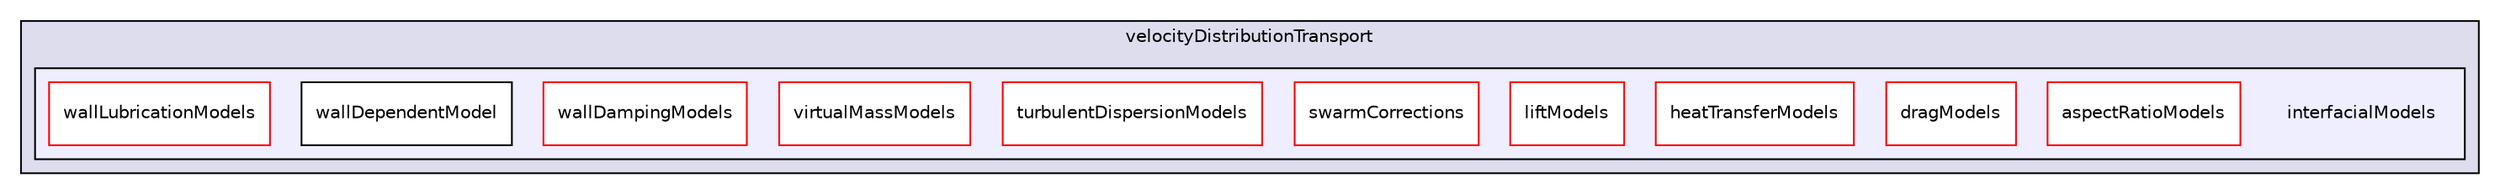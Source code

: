 digraph "interfacialModels" {
  bgcolor=transparent;
  compound=true
  node [ fontsize="10", fontname="Helvetica"];
  edge [ labelfontsize="10", labelfontname="Helvetica"];
  subgraph clusterdir_10d1a8eca2888f4b01ba695f0339581e {
    graph [ bgcolor="#ddddee", pencolor="black", label="velocityDistributionTransport" fontname="Helvetica", fontsize="10", URL="dir_10d1a8eca2888f4b01ba695f0339581e.html"]
  subgraph clusterdir_81ff33c7c5e96b78be655caa62ecf883 {
    graph [ bgcolor="#eeeeff", pencolor="black", label="" URL="dir_81ff33c7c5e96b78be655caa62ecf883.html"];
    dir_81ff33c7c5e96b78be655caa62ecf883 [shape=plaintext label="interfacialModels"];
    dir_94686009deeb63f445743433d4e4826c [shape=box label="aspectRatioModels" color="red" fillcolor="white" style="filled" URL="dir_94686009deeb63f445743433d4e4826c.html"];
    dir_2153171c0bda714557f40305bed9b62f [shape=box label="dragModels" color="red" fillcolor="white" style="filled" URL="dir_2153171c0bda714557f40305bed9b62f.html"];
    dir_40137832b1bbefb800916a2d4dc60e92 [shape=box label="heatTransferModels" color="red" fillcolor="white" style="filled" URL="dir_40137832b1bbefb800916a2d4dc60e92.html"];
    dir_15bedaae18ae2902e3866926f6ec4784 [shape=box label="liftModels" color="red" fillcolor="white" style="filled" URL="dir_15bedaae18ae2902e3866926f6ec4784.html"];
    dir_4e6c13e494b22ecc34435a71d69070d2 [shape=box label="swarmCorrections" color="red" fillcolor="white" style="filled" URL="dir_4e6c13e494b22ecc34435a71d69070d2.html"];
    dir_a2fb3af024cda9380694b87003a7c558 [shape=box label="turbulentDispersionModels" color="red" fillcolor="white" style="filled" URL="dir_a2fb3af024cda9380694b87003a7c558.html"];
    dir_6a23567ff5a2cee97bc6d34294a7bcfd [shape=box label="virtualMassModels" color="red" fillcolor="white" style="filled" URL="dir_6a23567ff5a2cee97bc6d34294a7bcfd.html"];
    dir_5758586c1106bb61748d6ce100755350 [shape=box label="wallDampingModels" color="red" fillcolor="white" style="filled" URL="dir_5758586c1106bb61748d6ce100755350.html"];
    dir_daf10280b26fef8430e62cf71cae0e79 [shape=box label="wallDependentModel" color="black" fillcolor="white" style="filled" URL="dir_daf10280b26fef8430e62cf71cae0e79.html"];
    dir_b13e22bf51ee1854968619847650df40 [shape=box label="wallLubricationModels" color="red" fillcolor="white" style="filled" URL="dir_b13e22bf51ee1854968619847650df40.html"];
  }
  }
}

